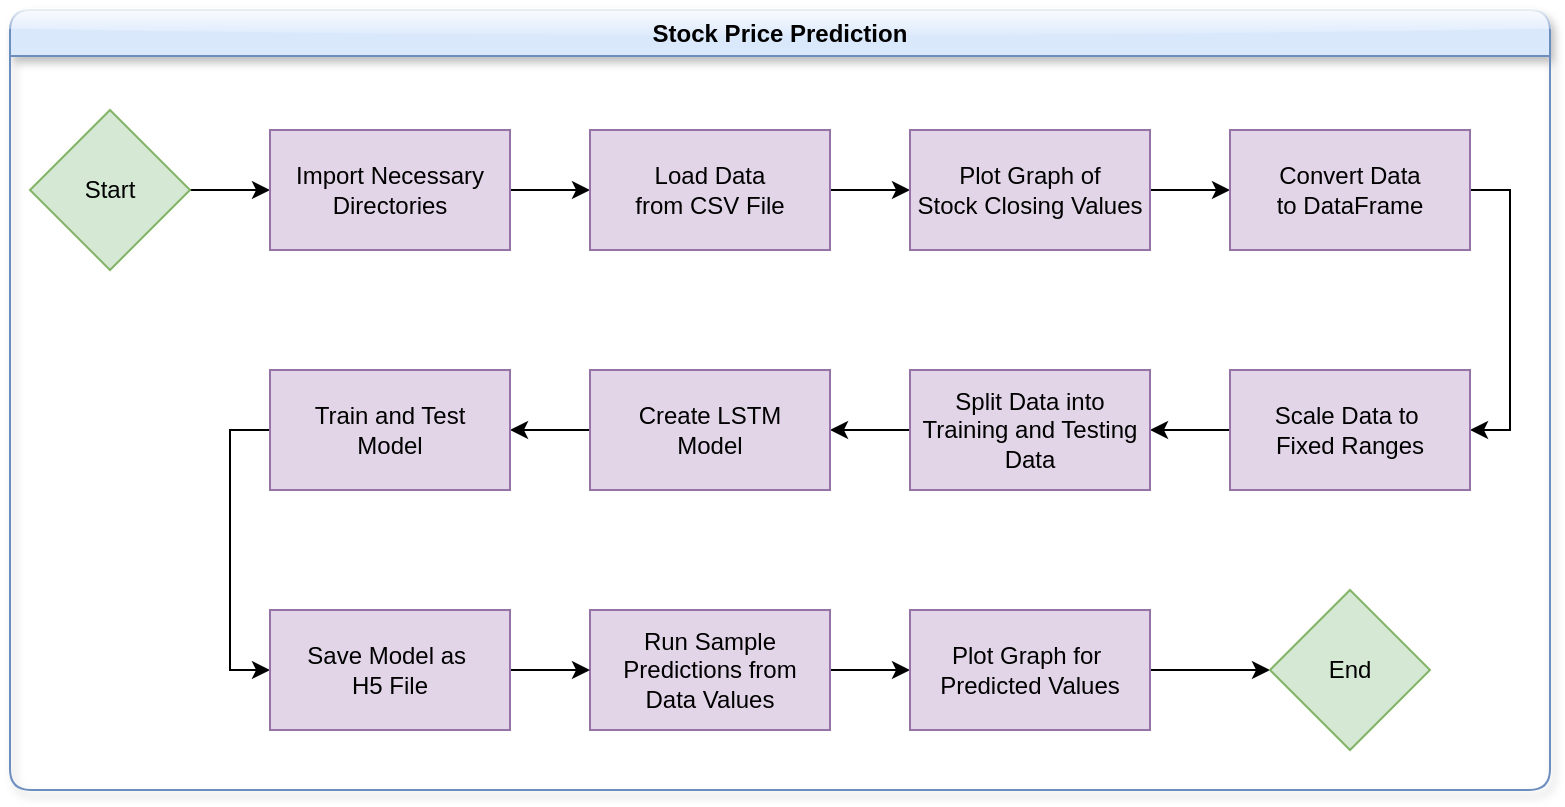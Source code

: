 <mxfile version="21.2.1" type="device">
  <diagram name="Page-1" id="HX2LSlzFj-6M0Oshe4_P">
    <mxGraphModel dx="1036" dy="606" grid="1" gridSize="10" guides="1" tooltips="1" connect="1" arrows="1" fold="1" page="1" pageScale="1" pageWidth="850" pageHeight="1100" math="0" shadow="0">
      <root>
        <mxCell id="0" />
        <mxCell id="1" parent="0" />
        <mxCell id="EOqzKRfQdQB9Fz0RHTPX-14" style="edgeStyle=orthogonalEdgeStyle;rounded=0;orthogonalLoop=1;jettySize=auto;html=1;exitX=1;exitY=0.5;exitDx=0;exitDy=0;entryX=0;entryY=0.5;entryDx=0;entryDy=0;" edge="1" parent="1" source="EOqzKRfQdQB9Fz0RHTPX-1" target="EOqzKRfQdQB9Fz0RHTPX-2">
          <mxGeometry relative="1" as="geometry" />
        </mxCell>
        <mxCell id="EOqzKRfQdQB9Fz0RHTPX-1" value="Start" style="rhombus;whiteSpace=wrap;html=1;fillColor=#d5e8d4;strokeColor=#82b366;" vertex="1" parent="1">
          <mxGeometry x="40" y="80" width="80" height="80" as="geometry" />
        </mxCell>
        <mxCell id="EOqzKRfQdQB9Fz0RHTPX-15" style="edgeStyle=orthogonalEdgeStyle;rounded=0;orthogonalLoop=1;jettySize=auto;html=1;exitX=1;exitY=0.5;exitDx=0;exitDy=0;entryX=0;entryY=0.5;entryDx=0;entryDy=0;" edge="1" parent="1" source="EOqzKRfQdQB9Fz0RHTPX-2" target="EOqzKRfQdQB9Fz0RHTPX-3">
          <mxGeometry relative="1" as="geometry" />
        </mxCell>
        <mxCell id="EOqzKRfQdQB9Fz0RHTPX-2" value="Import Necessary&lt;br&gt;Directories" style="rounded=0;whiteSpace=wrap;html=1;fillColor=#e1d5e7;strokeColor=#9673a6;" vertex="1" parent="1">
          <mxGeometry x="160" y="90" width="120" height="60" as="geometry" />
        </mxCell>
        <mxCell id="EOqzKRfQdQB9Fz0RHTPX-16" style="edgeStyle=orthogonalEdgeStyle;rounded=0;orthogonalLoop=1;jettySize=auto;html=1;exitX=1;exitY=0.5;exitDx=0;exitDy=0;entryX=0;entryY=0.5;entryDx=0;entryDy=0;" edge="1" parent="1" source="EOqzKRfQdQB9Fz0RHTPX-3" target="EOqzKRfQdQB9Fz0RHTPX-4">
          <mxGeometry relative="1" as="geometry" />
        </mxCell>
        <mxCell id="EOqzKRfQdQB9Fz0RHTPX-3" value="Load Data&lt;br&gt;from CSV File" style="rounded=0;whiteSpace=wrap;html=1;fillColor=#e1d5e7;strokeColor=#9673a6;" vertex="1" parent="1">
          <mxGeometry x="320" y="90" width="120" height="60" as="geometry" />
        </mxCell>
        <mxCell id="EOqzKRfQdQB9Fz0RHTPX-17" style="edgeStyle=orthogonalEdgeStyle;rounded=0;orthogonalLoop=1;jettySize=auto;html=1;entryX=0;entryY=0.5;entryDx=0;entryDy=0;" edge="1" parent="1" source="EOqzKRfQdQB9Fz0RHTPX-4" target="EOqzKRfQdQB9Fz0RHTPX-5">
          <mxGeometry relative="1" as="geometry" />
        </mxCell>
        <mxCell id="EOqzKRfQdQB9Fz0RHTPX-4" value="Plot Graph of&lt;br&gt;Stock Closing Values" style="rounded=0;whiteSpace=wrap;html=1;fillColor=#e1d5e7;strokeColor=#9673a6;" vertex="1" parent="1">
          <mxGeometry x="480" y="90" width="120" height="60" as="geometry" />
        </mxCell>
        <mxCell id="EOqzKRfQdQB9Fz0RHTPX-18" style="edgeStyle=orthogonalEdgeStyle;rounded=0;orthogonalLoop=1;jettySize=auto;html=1;exitX=1;exitY=0.5;exitDx=0;exitDy=0;entryX=1;entryY=0.5;entryDx=0;entryDy=0;" edge="1" parent="1" source="EOqzKRfQdQB9Fz0RHTPX-5" target="EOqzKRfQdQB9Fz0RHTPX-6">
          <mxGeometry relative="1" as="geometry" />
        </mxCell>
        <mxCell id="EOqzKRfQdQB9Fz0RHTPX-5" value="Convert Data&lt;br&gt;to DataFrame" style="rounded=0;whiteSpace=wrap;html=1;fillColor=#e1d5e7;strokeColor=#9673a6;" vertex="1" parent="1">
          <mxGeometry x="640" y="90" width="120" height="60" as="geometry" />
        </mxCell>
        <mxCell id="EOqzKRfQdQB9Fz0RHTPX-19" style="edgeStyle=orthogonalEdgeStyle;rounded=0;orthogonalLoop=1;jettySize=auto;html=1;exitX=0;exitY=0.5;exitDx=0;exitDy=0;entryX=1;entryY=0.5;entryDx=0;entryDy=0;" edge="1" parent="1" source="EOqzKRfQdQB9Fz0RHTPX-6" target="EOqzKRfQdQB9Fz0RHTPX-7">
          <mxGeometry relative="1" as="geometry" />
        </mxCell>
        <mxCell id="EOqzKRfQdQB9Fz0RHTPX-6" value="Scale Data to&amp;nbsp;&lt;br&gt;Fixed Ranges" style="rounded=0;whiteSpace=wrap;html=1;fillColor=#e1d5e7;strokeColor=#9673a6;" vertex="1" parent="1">
          <mxGeometry x="640" y="210" width="120" height="60" as="geometry" />
        </mxCell>
        <mxCell id="EOqzKRfQdQB9Fz0RHTPX-20" style="edgeStyle=orthogonalEdgeStyle;rounded=0;orthogonalLoop=1;jettySize=auto;html=1;exitX=0;exitY=0.5;exitDx=0;exitDy=0;entryX=1;entryY=0.5;entryDx=0;entryDy=0;" edge="1" parent="1" source="EOqzKRfQdQB9Fz0RHTPX-7" target="EOqzKRfQdQB9Fz0RHTPX-8">
          <mxGeometry relative="1" as="geometry" />
        </mxCell>
        <mxCell id="EOqzKRfQdQB9Fz0RHTPX-7" value="Split Data into&lt;br&gt;Training and Testing&lt;br&gt;Data" style="rounded=0;whiteSpace=wrap;html=1;fillColor=#e1d5e7;strokeColor=#9673a6;" vertex="1" parent="1">
          <mxGeometry x="480" y="210" width="120" height="60" as="geometry" />
        </mxCell>
        <mxCell id="EOqzKRfQdQB9Fz0RHTPX-21" style="edgeStyle=orthogonalEdgeStyle;rounded=0;orthogonalLoop=1;jettySize=auto;html=1;exitX=0;exitY=0.5;exitDx=0;exitDy=0;entryX=1;entryY=0.5;entryDx=0;entryDy=0;" edge="1" parent="1" source="EOqzKRfQdQB9Fz0RHTPX-8" target="EOqzKRfQdQB9Fz0RHTPX-9">
          <mxGeometry relative="1" as="geometry" />
        </mxCell>
        <mxCell id="EOqzKRfQdQB9Fz0RHTPX-8" value="Create LSTM&lt;br&gt;Model" style="rounded=0;whiteSpace=wrap;html=1;fillColor=#e1d5e7;strokeColor=#9673a6;" vertex="1" parent="1">
          <mxGeometry x="320" y="210" width="120" height="60" as="geometry" />
        </mxCell>
        <mxCell id="EOqzKRfQdQB9Fz0RHTPX-22" style="edgeStyle=orthogonalEdgeStyle;rounded=0;orthogonalLoop=1;jettySize=auto;html=1;exitX=0;exitY=0.5;exitDx=0;exitDy=0;entryX=0;entryY=0.5;entryDx=0;entryDy=0;" edge="1" parent="1" source="EOqzKRfQdQB9Fz0RHTPX-9" target="EOqzKRfQdQB9Fz0RHTPX-11">
          <mxGeometry relative="1" as="geometry" />
        </mxCell>
        <mxCell id="EOqzKRfQdQB9Fz0RHTPX-9" value="Train and Test &lt;br&gt;Model" style="rounded=0;whiteSpace=wrap;html=1;fillColor=#e1d5e7;strokeColor=#9673a6;" vertex="1" parent="1">
          <mxGeometry x="160" y="210" width="120" height="60" as="geometry" />
        </mxCell>
        <mxCell id="EOqzKRfQdQB9Fz0RHTPX-24" style="edgeStyle=orthogonalEdgeStyle;rounded=0;orthogonalLoop=1;jettySize=auto;html=1;exitX=1;exitY=0.5;exitDx=0;exitDy=0;entryX=0;entryY=0.5;entryDx=0;entryDy=0;" edge="1" parent="1" source="EOqzKRfQdQB9Fz0RHTPX-10" target="EOqzKRfQdQB9Fz0RHTPX-12">
          <mxGeometry relative="1" as="geometry" />
        </mxCell>
        <mxCell id="EOqzKRfQdQB9Fz0RHTPX-10" value="Run Sample&lt;br&gt;Predictions from&lt;br&gt;Data Values" style="rounded=0;whiteSpace=wrap;html=1;fillColor=#e1d5e7;strokeColor=#9673a6;" vertex="1" parent="1">
          <mxGeometry x="320" y="330" width="120" height="60" as="geometry" />
        </mxCell>
        <mxCell id="EOqzKRfQdQB9Fz0RHTPX-23" style="edgeStyle=orthogonalEdgeStyle;rounded=0;orthogonalLoop=1;jettySize=auto;html=1;exitX=1;exitY=0.5;exitDx=0;exitDy=0;entryX=0;entryY=0.5;entryDx=0;entryDy=0;" edge="1" parent="1" source="EOqzKRfQdQB9Fz0RHTPX-11" target="EOqzKRfQdQB9Fz0RHTPX-10">
          <mxGeometry relative="1" as="geometry" />
        </mxCell>
        <mxCell id="EOqzKRfQdQB9Fz0RHTPX-11" value="Save Model as&amp;nbsp;&lt;br&gt;H5 File" style="rounded=0;whiteSpace=wrap;html=1;fillColor=#e1d5e7;strokeColor=#9673a6;" vertex="1" parent="1">
          <mxGeometry x="160" y="330" width="120" height="60" as="geometry" />
        </mxCell>
        <mxCell id="EOqzKRfQdQB9Fz0RHTPX-25" style="edgeStyle=orthogonalEdgeStyle;rounded=0;orthogonalLoop=1;jettySize=auto;html=1;exitX=1;exitY=0.5;exitDx=0;exitDy=0;entryX=0;entryY=0.5;entryDx=0;entryDy=0;" edge="1" parent="1" source="EOqzKRfQdQB9Fz0RHTPX-12" target="EOqzKRfQdQB9Fz0RHTPX-13">
          <mxGeometry relative="1" as="geometry" />
        </mxCell>
        <mxCell id="EOqzKRfQdQB9Fz0RHTPX-12" value="Plot Graph for&amp;nbsp;&lt;br&gt;Predicted Values" style="rounded=0;whiteSpace=wrap;html=1;fillColor=#e1d5e7;strokeColor=#9673a6;" vertex="1" parent="1">
          <mxGeometry x="480" y="330" width="120" height="60" as="geometry" />
        </mxCell>
        <mxCell id="EOqzKRfQdQB9Fz0RHTPX-13" value="End" style="rhombus;whiteSpace=wrap;html=1;fillColor=#d5e8d4;strokeColor=#82b366;" vertex="1" parent="1">
          <mxGeometry x="660" y="320" width="80" height="80" as="geometry" />
        </mxCell>
        <mxCell id="EOqzKRfQdQB9Fz0RHTPX-26" value="Stock Price Prediction" style="swimlane;whiteSpace=wrap;html=1;fillColor=#dae8fc;strokeColor=#6c8ebf;rounded=1;shadow=1;glass=1;" vertex="1" parent="1">
          <mxGeometry x="30" y="30" width="770" height="390" as="geometry" />
        </mxCell>
      </root>
    </mxGraphModel>
  </diagram>
</mxfile>
